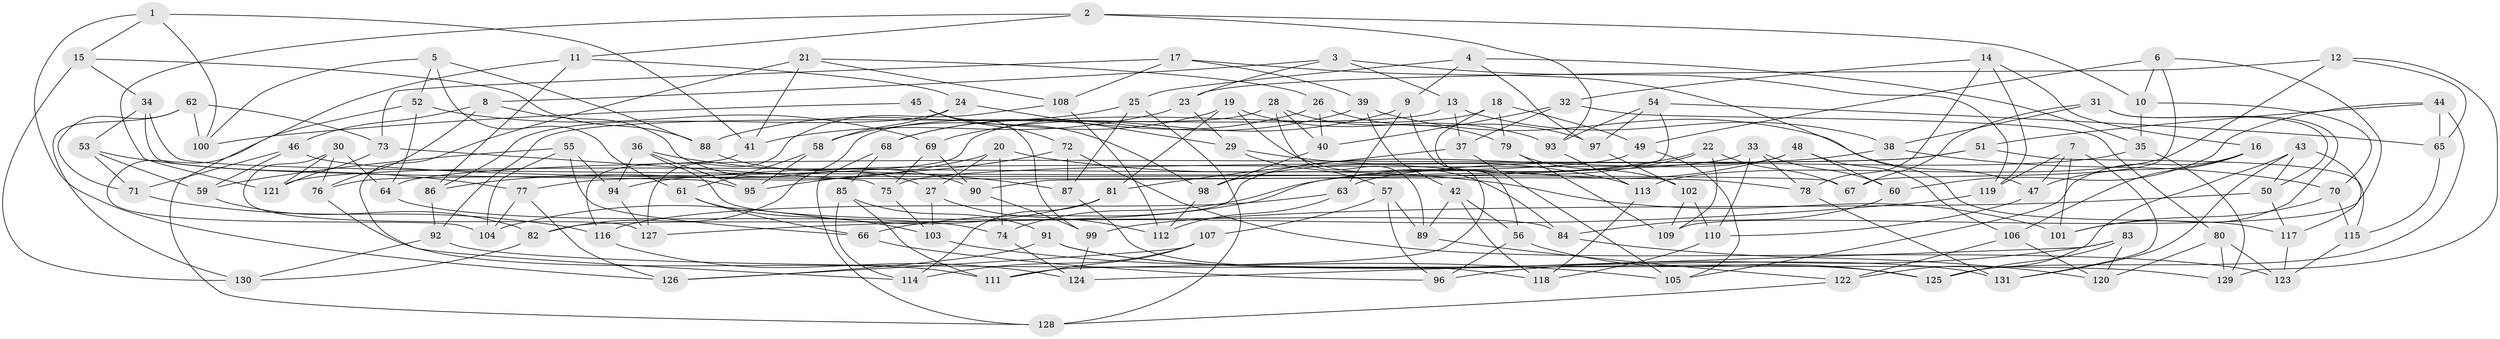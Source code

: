 // coarse degree distribution, {6: 0.55, 4: 0.35, 5: 0.0875, 3: 0.0125}
// Generated by graph-tools (version 1.1) at 2025/52/02/27/25 19:52:30]
// undirected, 131 vertices, 262 edges
graph export_dot {
graph [start="1"]
  node [color=gray90,style=filled];
  1;
  2;
  3;
  4;
  5;
  6;
  7;
  8;
  9;
  10;
  11;
  12;
  13;
  14;
  15;
  16;
  17;
  18;
  19;
  20;
  21;
  22;
  23;
  24;
  25;
  26;
  27;
  28;
  29;
  30;
  31;
  32;
  33;
  34;
  35;
  36;
  37;
  38;
  39;
  40;
  41;
  42;
  43;
  44;
  45;
  46;
  47;
  48;
  49;
  50;
  51;
  52;
  53;
  54;
  55;
  56;
  57;
  58;
  59;
  60;
  61;
  62;
  63;
  64;
  65;
  66;
  67;
  68;
  69;
  70;
  71;
  72;
  73;
  74;
  75;
  76;
  77;
  78;
  79;
  80;
  81;
  82;
  83;
  84;
  85;
  86;
  87;
  88;
  89;
  90;
  91;
  92;
  93;
  94;
  95;
  96;
  97;
  98;
  99;
  100;
  101;
  102;
  103;
  104;
  105;
  106;
  107;
  108;
  109;
  110;
  111;
  112;
  113;
  114;
  115;
  116;
  117;
  118;
  119;
  120;
  121;
  122;
  123;
  124;
  125;
  126;
  127;
  128;
  129;
  130;
  131;
  1 -- 15;
  1 -- 100;
  1 -- 126;
  1 -- 41;
  2 -- 11;
  2 -- 93;
  2 -- 10;
  2 -- 121;
  3 -- 8;
  3 -- 13;
  3 -- 119;
  3 -- 23;
  4 -- 25;
  4 -- 9;
  4 -- 35;
  4 -- 97;
  5 -- 61;
  5 -- 88;
  5 -- 52;
  5 -- 100;
  6 -- 67;
  6 -- 109;
  6 -- 49;
  6 -- 10;
  7 -- 101;
  7 -- 131;
  7 -- 47;
  7 -- 119;
  8 -- 76;
  8 -- 27;
  8 -- 46;
  9 -- 63;
  9 -- 111;
  9 -- 69;
  10 -- 35;
  10 -- 70;
  11 -- 24;
  11 -- 104;
  11 -- 86;
  12 -- 23;
  12 -- 65;
  12 -- 129;
  12 -- 113;
  13 -- 37;
  13 -- 92;
  13 -- 38;
  14 -- 119;
  14 -- 16;
  14 -- 32;
  14 -- 78;
  15 -- 130;
  15 -- 34;
  15 -- 88;
  16 -- 105;
  16 -- 47;
  16 -- 106;
  17 -- 39;
  17 -- 73;
  17 -- 108;
  17 -- 117;
  18 -- 79;
  18 -- 49;
  18 -- 76;
  18 -- 56;
  19 -- 81;
  19 -- 84;
  19 -- 93;
  19 -- 58;
  20 -- 86;
  20 -- 101;
  20 -- 74;
  20 -- 27;
  21 -- 108;
  21 -- 114;
  21 -- 26;
  21 -- 41;
  22 -- 74;
  22 -- 67;
  22 -- 98;
  22 -- 109;
  23 -- 29;
  23 -- 41;
  24 -- 29;
  24 -- 86;
  24 -- 58;
  25 -- 87;
  25 -- 88;
  25 -- 128;
  26 -- 68;
  26 -- 97;
  26 -- 40;
  27 -- 112;
  27 -- 103;
  28 -- 79;
  28 -- 40;
  28 -- 82;
  28 -- 89;
  29 -- 113;
  29 -- 57;
  30 -- 64;
  30 -- 127;
  30 -- 76;
  30 -- 121;
  31 -- 67;
  31 -- 38;
  31 -- 101;
  31 -- 50;
  32 -- 80;
  32 -- 37;
  32 -- 40;
  33 -- 110;
  33 -- 60;
  33 -- 77;
  33 -- 78;
  34 -- 95;
  34 -- 67;
  34 -- 53;
  35 -- 129;
  35 -- 63;
  36 -- 84;
  36 -- 87;
  36 -- 95;
  36 -- 94;
  37 -- 105;
  37 -- 81;
  38 -- 70;
  38 -- 94;
  39 -- 68;
  39 -- 47;
  39 -- 42;
  40 -- 98;
  41 -- 116;
  42 -- 56;
  42 -- 118;
  42 -- 89;
  43 -- 122;
  43 -- 50;
  43 -- 131;
  43 -- 117;
  44 -- 65;
  44 -- 51;
  44 -- 125;
  44 -- 60;
  45 -- 72;
  45 -- 98;
  45 -- 100;
  45 -- 99;
  46 -- 59;
  46 -- 78;
  46 -- 71;
  47 -- 110;
  48 -- 66;
  48 -- 106;
  48 -- 60;
  48 -- 82;
  49 -- 121;
  49 -- 105;
  50 -- 99;
  50 -- 117;
  51 -- 75;
  51 -- 115;
  51 -- 64;
  52 -- 128;
  52 -- 69;
  52 -- 64;
  53 -- 71;
  53 -- 77;
  53 -- 59;
  54 -- 65;
  54 -- 93;
  54 -- 97;
  54 -- 90;
  55 -- 59;
  55 -- 66;
  55 -- 104;
  55 -- 94;
  56 -- 125;
  56 -- 96;
  57 -- 89;
  57 -- 96;
  57 -- 107;
  58 -- 61;
  58 -- 95;
  59 -- 82;
  60 -- 84;
  61 -- 103;
  61 -- 66;
  62 -- 130;
  62 -- 71;
  62 -- 100;
  62 -- 73;
  63 -- 112;
  63 -- 116;
  64 -- 74;
  65 -- 115;
  66 -- 96;
  68 -- 85;
  68 -- 128;
  69 -- 90;
  69 -- 75;
  70 -- 101;
  70 -- 115;
  71 -- 116;
  72 -- 87;
  72 -- 123;
  72 -- 95;
  73 -- 121;
  73 -- 75;
  74 -- 124;
  75 -- 103;
  76 -- 111;
  77 -- 104;
  77 -- 126;
  78 -- 131;
  79 -- 109;
  79 -- 102;
  80 -- 120;
  80 -- 129;
  80 -- 123;
  81 -- 104;
  81 -- 114;
  82 -- 130;
  83 -- 125;
  83 -- 120;
  83 -- 124;
  83 -- 96;
  84 -- 120;
  85 -- 114;
  85 -- 111;
  85 -- 91;
  86 -- 92;
  87 -- 118;
  88 -- 90;
  89 -- 122;
  90 -- 99;
  91 -- 125;
  91 -- 131;
  91 -- 126;
  92 -- 129;
  92 -- 130;
  93 -- 113;
  94 -- 127;
  97 -- 102;
  98 -- 112;
  99 -- 124;
  102 -- 110;
  102 -- 109;
  103 -- 105;
  106 -- 120;
  106 -- 122;
  107 -- 114;
  107 -- 126;
  107 -- 111;
  108 -- 112;
  108 -- 127;
  110 -- 118;
  113 -- 118;
  115 -- 123;
  116 -- 124;
  117 -- 123;
  119 -- 127;
  122 -- 128;
}
